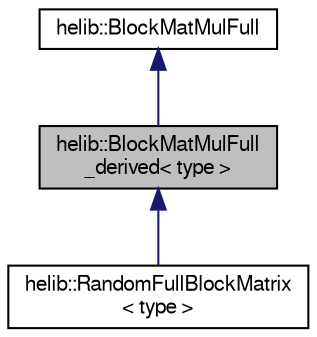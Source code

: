 digraph "helib::BlockMatMulFull_derived&lt; type &gt;"
{
  edge [fontname="FreeSans",fontsize="10",labelfontname="FreeSans",labelfontsize="10"];
  node [fontname="FreeSans",fontsize="10",shape=record];
  Node0 [label="helib::BlockMatMulFull\l_derived\< type \>",height=0.2,width=0.4,color="black", fillcolor="grey75", style="filled", fontcolor="black"];
  Node1 -> Node0 [dir="back",color="midnightblue",fontsize="10",style="solid"];
  Node1 [label="helib::BlockMatMulFull",height=0.2,width=0.4,color="black", fillcolor="white", style="filled",URL="$classhelib_1_1_block_mat_mul_full.html"];
  Node0 -> Node2 [dir="back",color="midnightblue",fontsize="10",style="solid"];
  Node2 [label="helib::RandomFullBlockMatrix\l\< type \>",height=0.2,width=0.4,color="black", fillcolor="white", style="filled",URL="$classhelib_1_1_random_full_block_matrix.html"];
}
